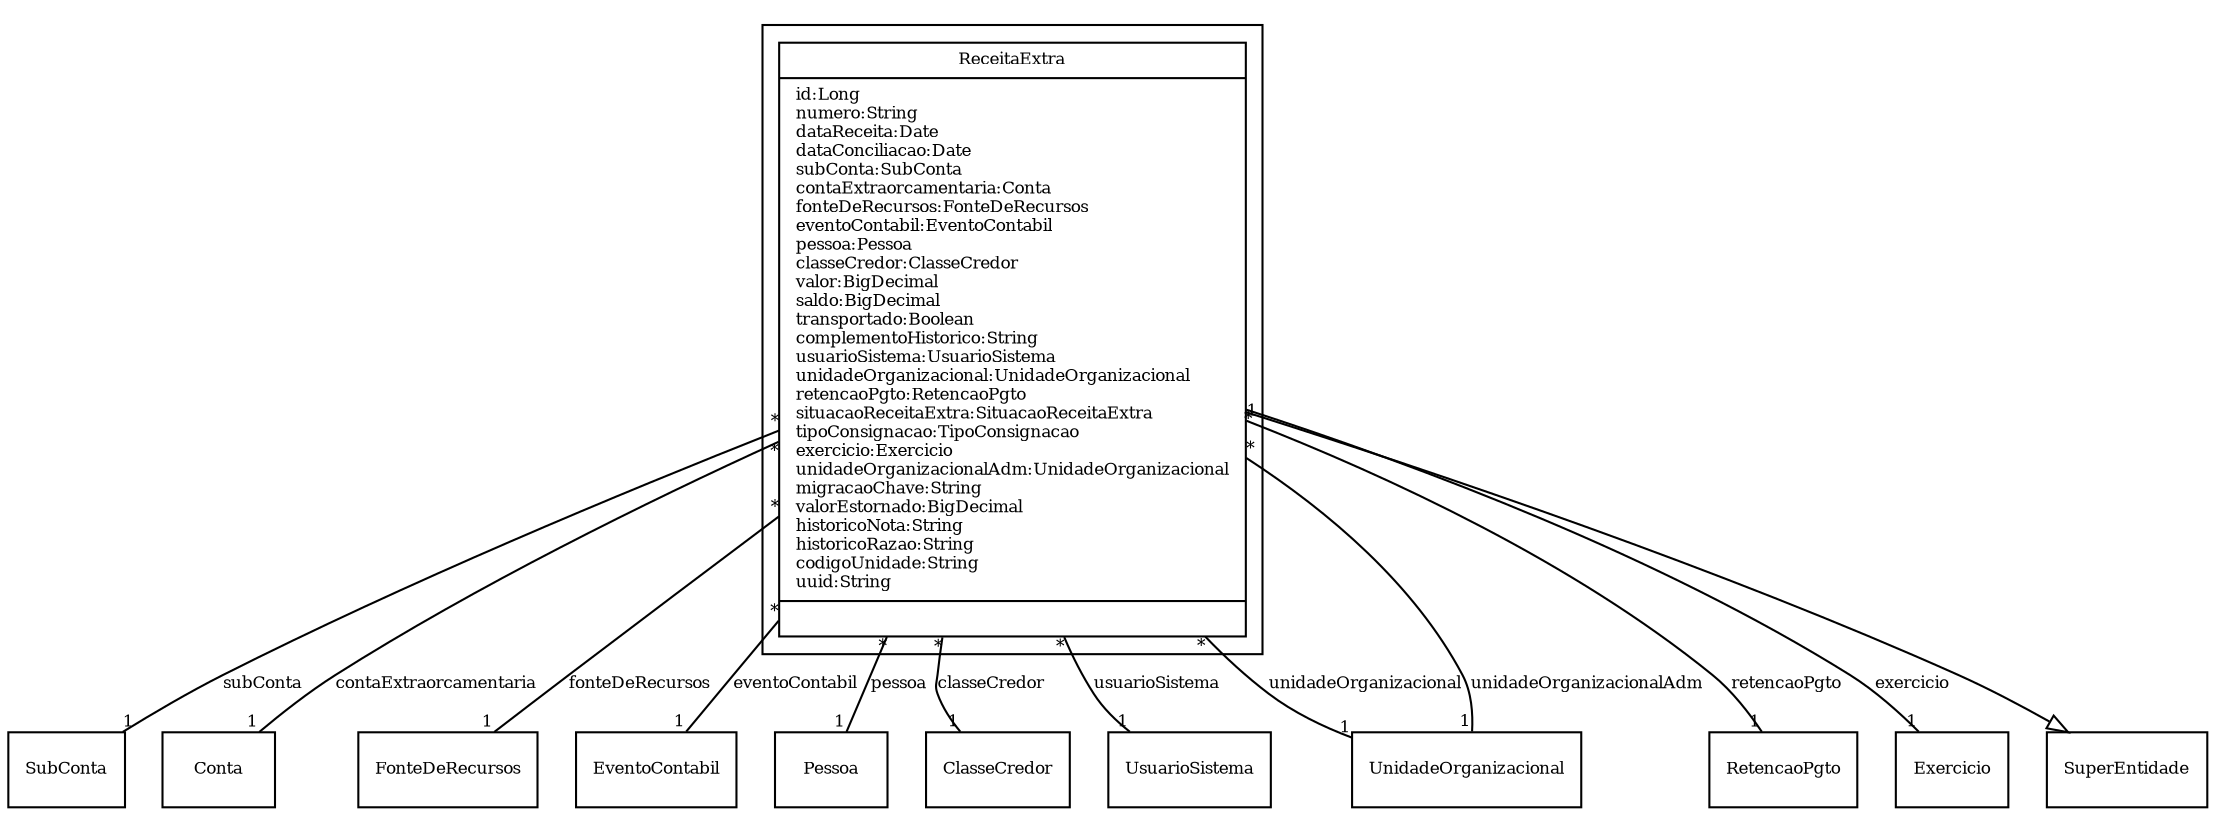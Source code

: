 digraph G{
fontname = "Times-Roman"
fontsize = 8

node [
        fontname = "Times-Roman"
        fontsize = 8
        shape = "record"
]

edge [
        fontname = "Times-Roman"
        fontsize = 8
]

subgraph clusterRECEITA_EXTRAORCAMENTARIA
{
ReceitaExtra [label = "{ReceitaExtra|id:Long\lnumero:String\ldataReceita:Date\ldataConciliacao:Date\lsubConta:SubConta\lcontaExtraorcamentaria:Conta\lfonteDeRecursos:FonteDeRecursos\leventoContabil:EventoContabil\lpessoa:Pessoa\lclasseCredor:ClasseCredor\lvalor:BigDecimal\lsaldo:BigDecimal\ltransportado:Boolean\lcomplementoHistorico:String\lusuarioSistema:UsuarioSistema\lunidadeOrganizacional:UnidadeOrganizacional\lretencaoPgto:RetencaoPgto\lsituacaoReceitaExtra:SituacaoReceitaExtra\ltipoConsignacao:TipoConsignacao\lexercicio:Exercicio\lunidadeOrganizacionalAdm:UnidadeOrganizacional\lmigracaoChave:String\lvalorEstornado:BigDecimal\lhistoricoNota:String\lhistoricoRazao:String\lcodigoUnidade:String\luuid:String\l|\l}"]
}
edge [arrowhead = "none" headlabel = "1" taillabel = "*"] ReceitaExtra -> SubConta [label = "subConta"]
edge [arrowhead = "none" headlabel = "1" taillabel = "*"] ReceitaExtra -> Conta [label = "contaExtraorcamentaria"]
edge [arrowhead = "none" headlabel = "1" taillabel = "*"] ReceitaExtra -> FonteDeRecursos [label = "fonteDeRecursos"]
edge [arrowhead = "none" headlabel = "1" taillabel = "*"] ReceitaExtra -> EventoContabil [label = "eventoContabil"]
edge [arrowhead = "none" headlabel = "1" taillabel = "*"] ReceitaExtra -> Pessoa [label = "pessoa"]
edge [arrowhead = "none" headlabel = "1" taillabel = "*"] ReceitaExtra -> ClasseCredor [label = "classeCredor"]
edge [arrowhead = "none" headlabel = "1" taillabel = "*"] ReceitaExtra -> UsuarioSistema [label = "usuarioSistema"]
edge [arrowhead = "none" headlabel = "1" taillabel = "*"] ReceitaExtra -> UnidadeOrganizacional [label = "unidadeOrganizacional"]
edge [arrowhead = "none" headlabel = "1" taillabel = "1"] ReceitaExtra -> RetencaoPgto [label = "retencaoPgto"]
edge [arrowhead = "none" headlabel = "1" taillabel = "*"] ReceitaExtra -> Exercicio [label = "exercicio"]
edge [arrowhead = "none" headlabel = "1" taillabel = "*"] ReceitaExtra -> UnidadeOrganizacional [label = "unidadeOrganizacionalAdm"]
edge [ arrowhead = "empty" headlabel = "" taillabel = ""] ReceitaExtra -> SuperEntidade
}
